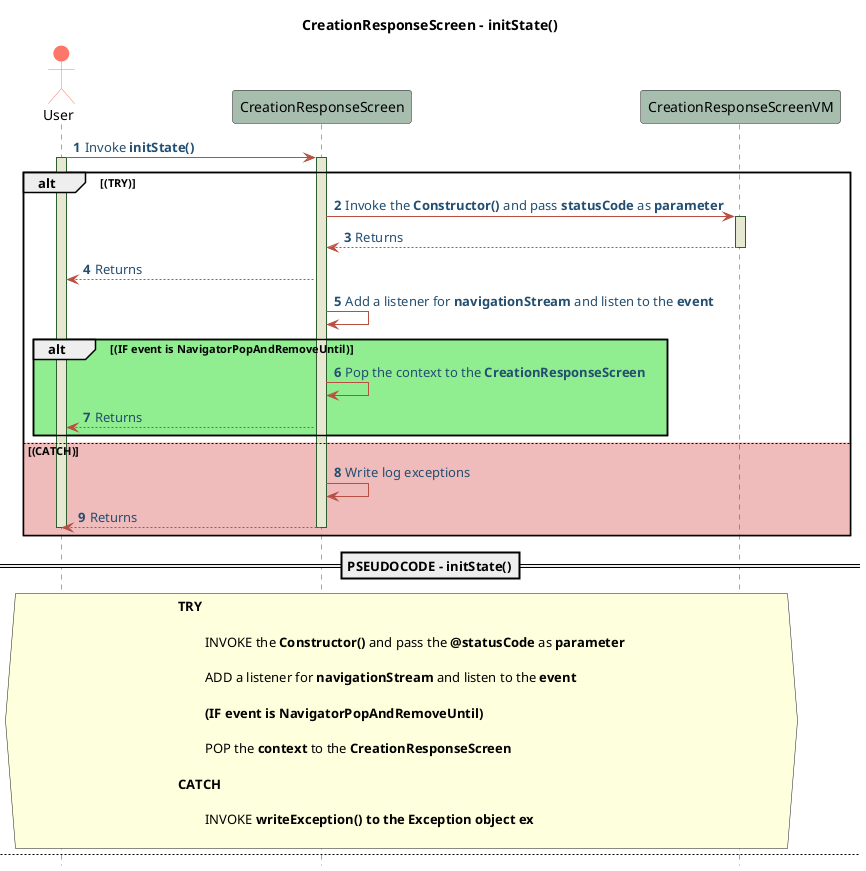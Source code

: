 @startuml CreationResponseScreen-Sequence-Pseudo-Diagram 
!define POSITIVERESPONSE 90EE90
!define NEGATIVEERESPONSE EFBBBB
!define NUETRALRESPONSE F2DC79
skinparam sequence{
    ParticipantBackgroundColor #A7BEAE
    LifeLineBackgroundColor #E7E8D1
    LifeLineBorderColor #2C5F2D
    ActorBackgroundColor #FC766AFF
    ActorBorderColor #FC766AFF
    ArrowColor #B85042
    ArrowFontColor #234E70
}
title CreationResponseScreen - initState()
autonumber 1
hide footbox 
actor User
User -> CreationResponseScreen: Invoke **initState()**
activate User
alt (TRY)
activate CreationResponseScreen
CreationResponseScreen -> CreationResponseScreenVM: Invoke the **Constructor()** and pass **statusCode** as **parameter**
activate CreationResponseScreenVM
CreationResponseScreenVM --> CreationResponseScreen: Returns
deactivate CreationResponseScreenVM
CreationResponseScreen --> User: Returns
CreationResponseScreen -> CreationResponseScreen: Add a listener for **navigationStream** and listen to the **event**
alt #POSITIVERESPONSE **(IF event is NavigatorPopAndRemoveUntil)**
CreationResponseScreen -> CreationResponseScreen:Pop the context to the **CreationResponseScreen**
CreationResponseScreen --> User: Returns
end 
else #NEGATIVEERESPONSE **(CATCH)**
CreationResponseScreen -> CreationResponseScreen: Write log exceptions
CreationResponseScreen--> User: Returns
deactivate CreationResponseScreen
deactivate User 
end

==PSEUDOCODE - initState()==
hnote across
**TRY**

        INVOKE the **Constructor()** and pass the **@statusCode** as **parameter**

        ADD a listener for **navigationStream** and listen to the **event**

        **(IF event is NavigatorPopAndRemoveUntil)**

        POP the **context** to the **CreationResponseScreen**

**CATCH**

        INVOKE **writeException() to the Exception object ex**

endnote

newpage CreationResponseScreen - dispose()
autonumber 1
hide footbox
User -> CreationResponseScreen: Invokes **dispose()**
activate User
activate CreationResponseScreen
CreationResponseScreen -> CreationResponseScreen: Dispose the **navigationStream** using dispose()
CreationResponseScreen --> User: Returns
deactivate User
deactivate CreationResponseScreen

==PSEUDOCODE - dispose()==

hnote across 

DISPOSE the **navigationStream Controller**

endnote

newpage CreationResponseScreen - "Back To" button.clicked
autonumber 1
hide footbox
User -> CreationResponseScreen: Invokes **"Back To" button.clicked**
activate User
activate CreationResponseScreen
CreationResponseScreen -> CreationResponseScreenVM: Invokes **navigateToCreationResponseScreen()**
CreationResponseScreenVM -> CreationResponseScreen: Returns
CreationResponseScreen --> User: Displays **CreationResponseScreen**
deactivate User
deactivate CreationResponseScreen

==PSEUDOCODE - "Back To" button.clicked== 
hnote across

INVOKE **navigateToCreationResponseScreen()**

DISPLAY the **CreationResponseScreen**

endnote

@enduml